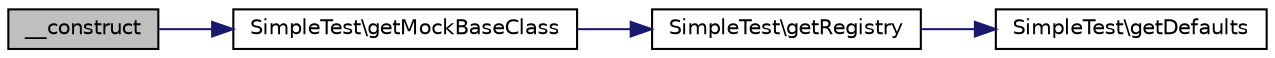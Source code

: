 digraph "__construct"
{
  edge [fontname="Helvetica",fontsize="10",labelfontname="Helvetica",labelfontsize="10"];
  node [fontname="Helvetica",fontsize="10",shape=record];
  rankdir="LR";
  Node1 [label="__construct",height=0.2,width=0.4,color="black", fillcolor="grey75", style="filled" fontcolor="black"];
  Node1 -> Node2 [color="midnightblue",fontsize="10",style="solid",fontname="Helvetica"];
  Node2 [label="SimpleTest\\getMockBaseClass",height=0.2,width=0.4,color="black", fillcolor="white", style="filled",URL="$class_simple_test.html#ac7d2fbce62d635ff027417205a2efd3e"];
  Node2 -> Node3 [color="midnightblue",fontsize="10",style="solid",fontname="Helvetica"];
  Node3 [label="SimpleTest\\getRegistry",height=0.2,width=0.4,color="black", fillcolor="white", style="filled",URL="$class_simple_test.html#a91320adbec8b564c37b40a29aa9df772"];
  Node3 -> Node4 [color="midnightblue",fontsize="10",style="solid",fontname="Helvetica"];
  Node4 [label="SimpleTest\\getDefaults",height=0.2,width=0.4,color="black", fillcolor="white", style="filled",URL="$class_simple_test.html#a82efa1571705e561b8bae6b73060945d"];
}
